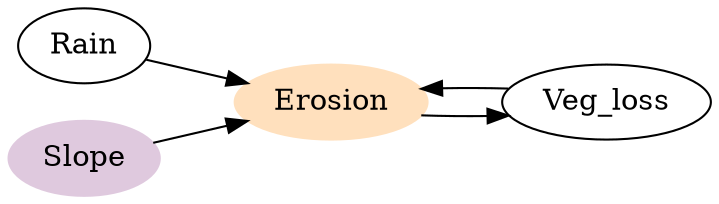 digraph {
Erosion [style=filled; color="#ffe0bd"]
Rain
Slope [style=filled; color="#dfc9de"]
Veg_loss
Erosion -> Veg_loss
Rain -> Erosion
Slope -> Erosion
Veg_loss -> Erosion
rankdir=LR}

